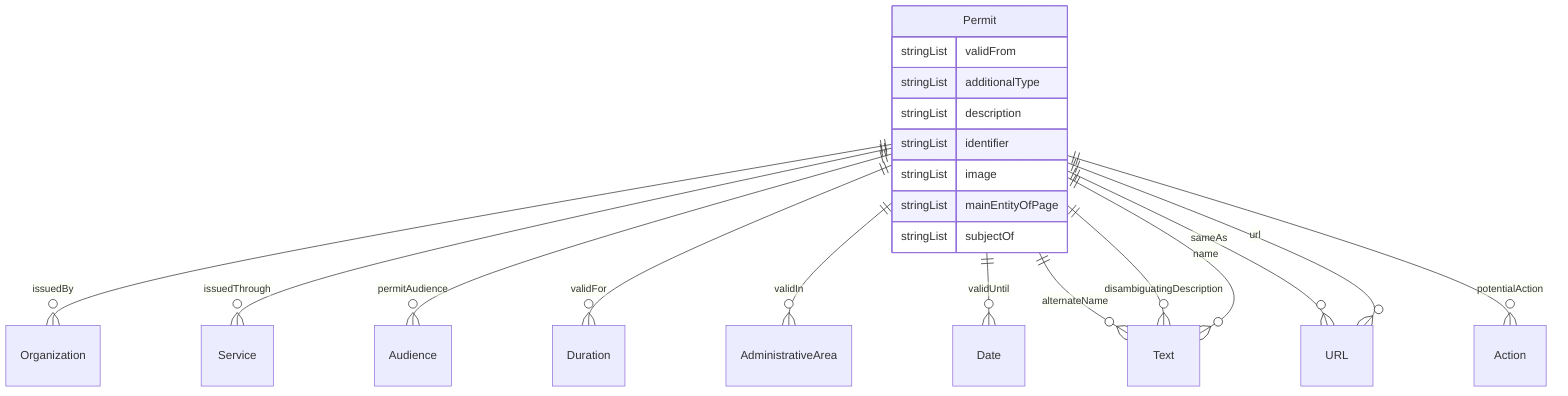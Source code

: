 erDiagram
Permit {
    stringList validFrom  
    stringList additionalType  
    stringList description  
    stringList identifier  
    stringList image  
    stringList mainEntityOfPage  
    stringList subjectOf  
}

Permit ||--}o Organization : "issuedBy"
Permit ||--}o Service : "issuedThrough"
Permit ||--}o Audience : "permitAudience"
Permit ||--}o Duration : "validFor"
Permit ||--}o AdministrativeArea : "validIn"
Permit ||--}o Date : "validUntil"
Permit ||--}o Text : "alternateName"
Permit ||--}o Text : "disambiguatingDescription"
Permit ||--}o Text : "name"
Permit ||--}o URL : "sameAs"
Permit ||--}o Action : "potentialAction"
Permit ||--}o URL : "url"